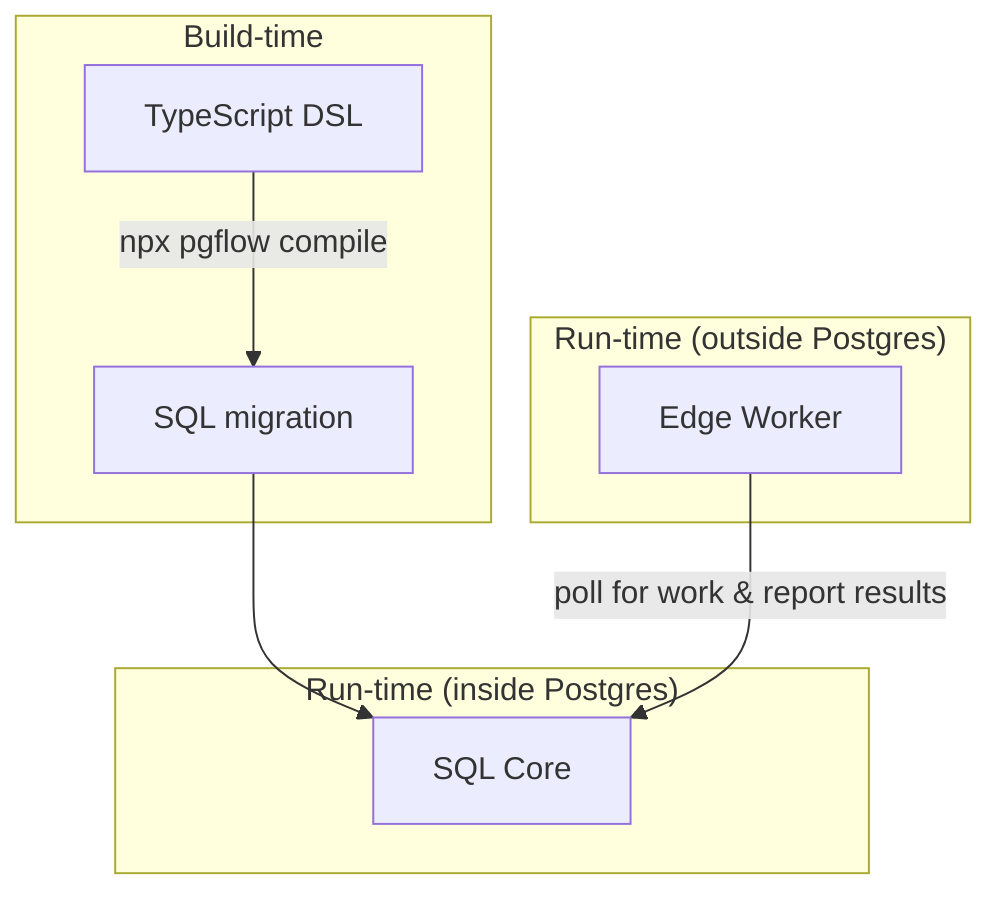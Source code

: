graph TD
    subgraph "Build-time"
      DSL[TypeScript DSL]
      DSL -->|npx pgflow compile| SQL[SQL migration]
    end
    subgraph "Run-time (inside Postgres)"
      CORE["SQL Core"]
    end
    subgraph "Run-time (outside Postgres)"
      WORKER["Edge Worker"]
    end
    SQL --> CORE
    WORKER -->|poll for work & report results| CORE